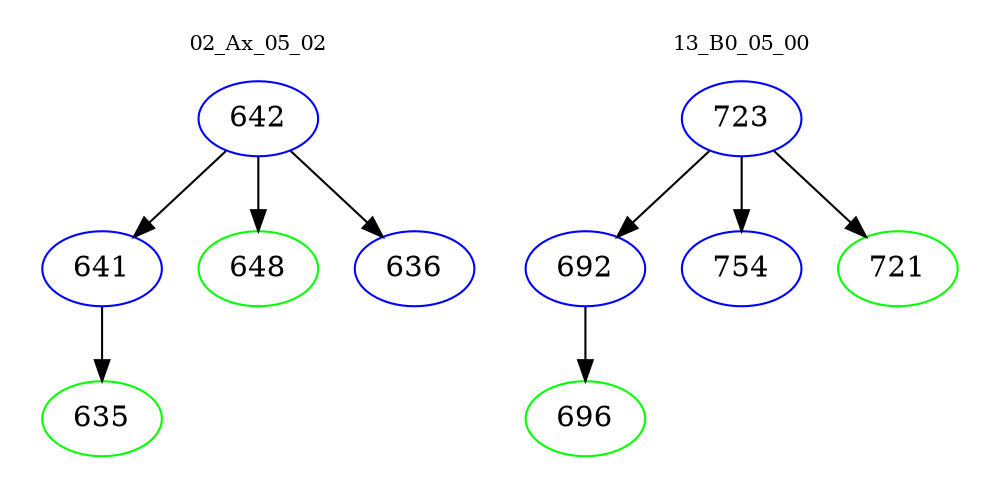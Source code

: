 digraph{
subgraph cluster_0 {
color = white
label = "02_Ax_05_02";
fontsize=10;
T0_642 [label="642", color="blue"]
T0_642 -> T0_641 [color="black"]
T0_641 [label="641", color="blue"]
T0_641 -> T0_635 [color="black"]
T0_635 [label="635", color="green"]
T0_642 -> T0_648 [color="black"]
T0_648 [label="648", color="green"]
T0_642 -> T0_636 [color="black"]
T0_636 [label="636", color="blue"]
}
subgraph cluster_1 {
color = white
label = "13_B0_05_00";
fontsize=10;
T1_723 [label="723", color="blue"]
T1_723 -> T1_692 [color="black"]
T1_692 [label="692", color="blue"]
T1_692 -> T1_696 [color="black"]
T1_696 [label="696", color="green"]
T1_723 -> T1_754 [color="black"]
T1_754 [label="754", color="blue"]
T1_723 -> T1_721 [color="black"]
T1_721 [label="721", color="green"]
}
}
